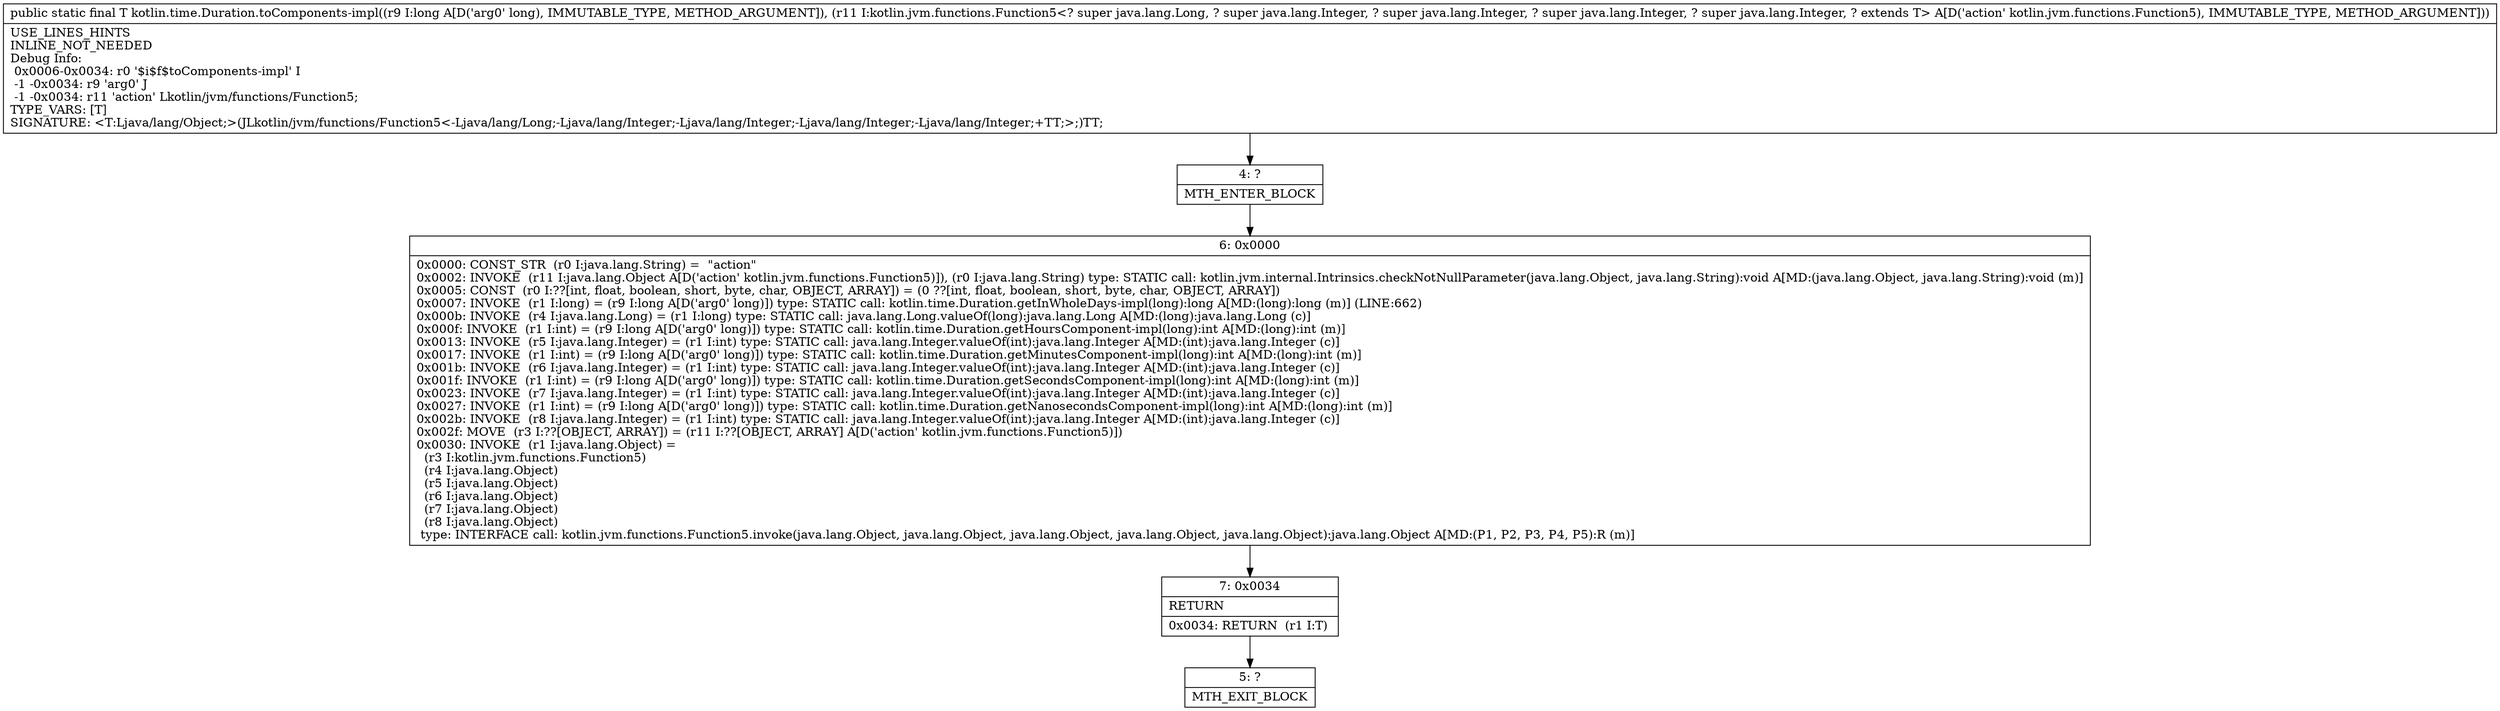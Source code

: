 digraph "CFG forkotlin.time.Duration.toComponents\-impl(JLkotlin\/jvm\/functions\/Function5;)Ljava\/lang\/Object;" {
Node_4 [shape=record,label="{4\:\ ?|MTH_ENTER_BLOCK\l}"];
Node_6 [shape=record,label="{6\:\ 0x0000|0x0000: CONST_STR  (r0 I:java.lang.String) =  \"action\" \l0x0002: INVOKE  (r11 I:java.lang.Object A[D('action' kotlin.jvm.functions.Function5)]), (r0 I:java.lang.String) type: STATIC call: kotlin.jvm.internal.Intrinsics.checkNotNullParameter(java.lang.Object, java.lang.String):void A[MD:(java.lang.Object, java.lang.String):void (m)]\l0x0005: CONST  (r0 I:??[int, float, boolean, short, byte, char, OBJECT, ARRAY]) = (0 ??[int, float, boolean, short, byte, char, OBJECT, ARRAY]) \l0x0007: INVOKE  (r1 I:long) = (r9 I:long A[D('arg0' long)]) type: STATIC call: kotlin.time.Duration.getInWholeDays\-impl(long):long A[MD:(long):long (m)] (LINE:662)\l0x000b: INVOKE  (r4 I:java.lang.Long) = (r1 I:long) type: STATIC call: java.lang.Long.valueOf(long):java.lang.Long A[MD:(long):java.lang.Long (c)]\l0x000f: INVOKE  (r1 I:int) = (r9 I:long A[D('arg0' long)]) type: STATIC call: kotlin.time.Duration.getHoursComponent\-impl(long):int A[MD:(long):int (m)]\l0x0013: INVOKE  (r5 I:java.lang.Integer) = (r1 I:int) type: STATIC call: java.lang.Integer.valueOf(int):java.lang.Integer A[MD:(int):java.lang.Integer (c)]\l0x0017: INVOKE  (r1 I:int) = (r9 I:long A[D('arg0' long)]) type: STATIC call: kotlin.time.Duration.getMinutesComponent\-impl(long):int A[MD:(long):int (m)]\l0x001b: INVOKE  (r6 I:java.lang.Integer) = (r1 I:int) type: STATIC call: java.lang.Integer.valueOf(int):java.lang.Integer A[MD:(int):java.lang.Integer (c)]\l0x001f: INVOKE  (r1 I:int) = (r9 I:long A[D('arg0' long)]) type: STATIC call: kotlin.time.Duration.getSecondsComponent\-impl(long):int A[MD:(long):int (m)]\l0x0023: INVOKE  (r7 I:java.lang.Integer) = (r1 I:int) type: STATIC call: java.lang.Integer.valueOf(int):java.lang.Integer A[MD:(int):java.lang.Integer (c)]\l0x0027: INVOKE  (r1 I:int) = (r9 I:long A[D('arg0' long)]) type: STATIC call: kotlin.time.Duration.getNanosecondsComponent\-impl(long):int A[MD:(long):int (m)]\l0x002b: INVOKE  (r8 I:java.lang.Integer) = (r1 I:int) type: STATIC call: java.lang.Integer.valueOf(int):java.lang.Integer A[MD:(int):java.lang.Integer (c)]\l0x002f: MOVE  (r3 I:??[OBJECT, ARRAY]) = (r11 I:??[OBJECT, ARRAY] A[D('action' kotlin.jvm.functions.Function5)]) \l0x0030: INVOKE  (r1 I:java.lang.Object) = \l  (r3 I:kotlin.jvm.functions.Function5)\l  (r4 I:java.lang.Object)\l  (r5 I:java.lang.Object)\l  (r6 I:java.lang.Object)\l  (r7 I:java.lang.Object)\l  (r8 I:java.lang.Object)\l type: INTERFACE call: kotlin.jvm.functions.Function5.invoke(java.lang.Object, java.lang.Object, java.lang.Object, java.lang.Object, java.lang.Object):java.lang.Object A[MD:(P1, P2, P3, P4, P5):R (m)]\l}"];
Node_7 [shape=record,label="{7\:\ 0x0034|RETURN\l|0x0034: RETURN  (r1 I:T) \l}"];
Node_5 [shape=record,label="{5\:\ ?|MTH_EXIT_BLOCK\l}"];
MethodNode[shape=record,label="{public static final T kotlin.time.Duration.toComponents\-impl((r9 I:long A[D('arg0' long), IMMUTABLE_TYPE, METHOD_ARGUMENT]), (r11 I:kotlin.jvm.functions.Function5\<? super java.lang.Long, ? super java.lang.Integer, ? super java.lang.Integer, ? super java.lang.Integer, ? super java.lang.Integer, ? extends T\> A[D('action' kotlin.jvm.functions.Function5), IMMUTABLE_TYPE, METHOD_ARGUMENT]))  | USE_LINES_HINTS\lINLINE_NOT_NEEDED\lDebug Info:\l  0x0006\-0x0034: r0 '$i$f$toComponents\-impl' I\l  \-1 \-0x0034: r9 'arg0' J\l  \-1 \-0x0034: r11 'action' Lkotlin\/jvm\/functions\/Function5;\lTYPE_VARS: [T]\lSIGNATURE: \<T:Ljava\/lang\/Object;\>(JLkotlin\/jvm\/functions\/Function5\<\-Ljava\/lang\/Long;\-Ljava\/lang\/Integer;\-Ljava\/lang\/Integer;\-Ljava\/lang\/Integer;\-Ljava\/lang\/Integer;+TT;\>;)TT;\l}"];
MethodNode -> Node_4;Node_4 -> Node_6;
Node_6 -> Node_7;
Node_7 -> Node_5;
}

